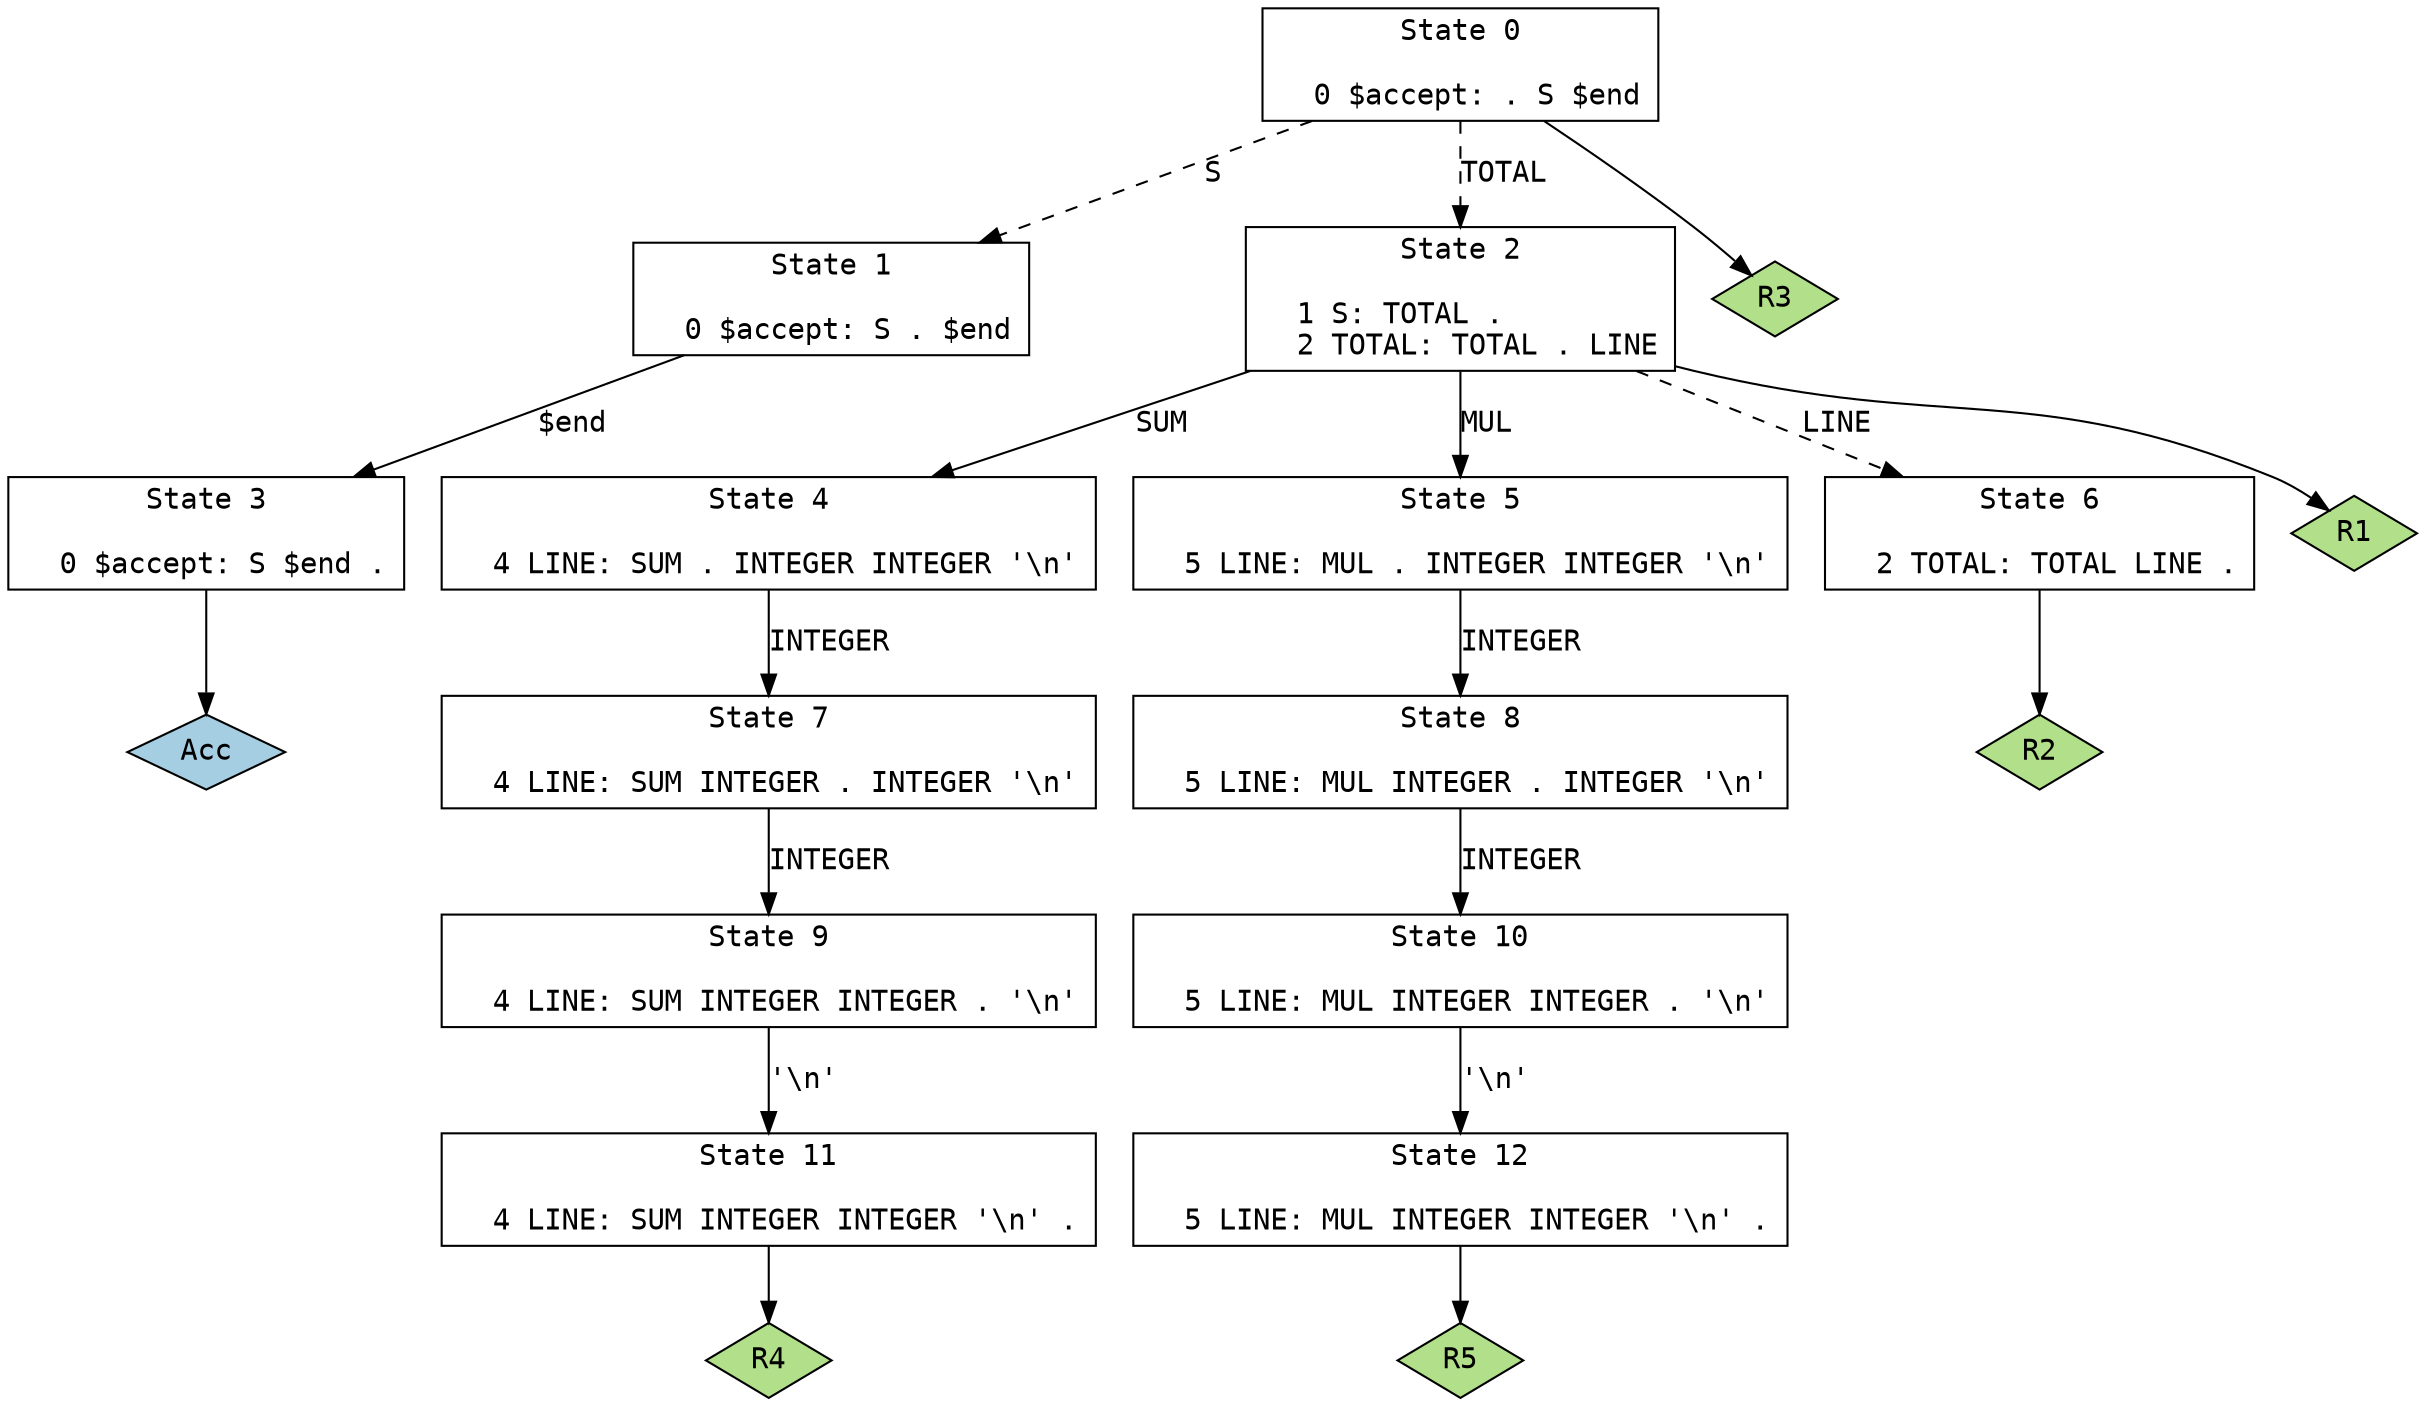 // Generated by GNU Bison 3.0.4.
// Report bugs to <bug-bison@gnu.org>.
// Home page: <http://www.gnu.org/software/bison/>.

digraph "expr.y"
{
  node [fontname = courier, shape = box, colorscheme = paired6]
  edge [fontname = courier]

  0 [label="State 0\n\l  0 $accept: . S $end\l"]
  0 -> 1 [style=dashed label="S"]
  0 -> 2 [style=dashed label="TOTAL"]
  0 -> "0R3" [style=solid]
 "0R3" [label="R3", fillcolor=3, shape=diamond, style=filled]
  1 [label="State 1\n\l  0 $accept: S . $end\l"]
  1 -> 3 [style=solid label="$end"]
  2 [label="State 2\n\l  1 S: TOTAL .\l  2 TOTAL: TOTAL . LINE\l"]
  2 -> 4 [style=solid label="SUM"]
  2 -> 5 [style=solid label="MUL"]
  2 -> 6 [style=dashed label="LINE"]
  2 -> "2R1" [style=solid]
 "2R1" [label="R1", fillcolor=3, shape=diamond, style=filled]
  3 [label="State 3\n\l  0 $accept: S $end .\l"]
  3 -> "3R0" [style=solid]
 "3R0" [label="Acc", fillcolor=1, shape=diamond, style=filled]
  4 [label="State 4\n\l  4 LINE: SUM . INTEGER INTEGER '\\n'\l"]
  4 -> 7 [style=solid label="INTEGER"]
  5 [label="State 5\n\l  5 LINE: MUL . INTEGER INTEGER '\\n'\l"]
  5 -> 8 [style=solid label="INTEGER"]
  6 [label="State 6\n\l  2 TOTAL: TOTAL LINE .\l"]
  6 -> "6R2" [style=solid]
 "6R2" [label="R2", fillcolor=3, shape=diamond, style=filled]
  7 [label="State 7\n\l  4 LINE: SUM INTEGER . INTEGER '\\n'\l"]
  7 -> 9 [style=solid label="INTEGER"]
  8 [label="State 8\n\l  5 LINE: MUL INTEGER . INTEGER '\\n'\l"]
  8 -> 10 [style=solid label="INTEGER"]
  9 [label="State 9\n\l  4 LINE: SUM INTEGER INTEGER . '\\n'\l"]
  9 -> 11 [style=solid label="'\\n'"]
  10 [label="State 10\n\l  5 LINE: MUL INTEGER INTEGER . '\\n'\l"]
  10 -> 12 [style=solid label="'\\n'"]
  11 [label="State 11\n\l  4 LINE: SUM INTEGER INTEGER '\\n' .\l"]
  11 -> "11R4" [style=solid]
 "11R4" [label="R4", fillcolor=3, shape=diamond, style=filled]
  12 [label="State 12\n\l  5 LINE: MUL INTEGER INTEGER '\\n' .\l"]
  12 -> "12R5" [style=solid]
 "12R5" [label="R5", fillcolor=3, shape=diamond, style=filled]
}
